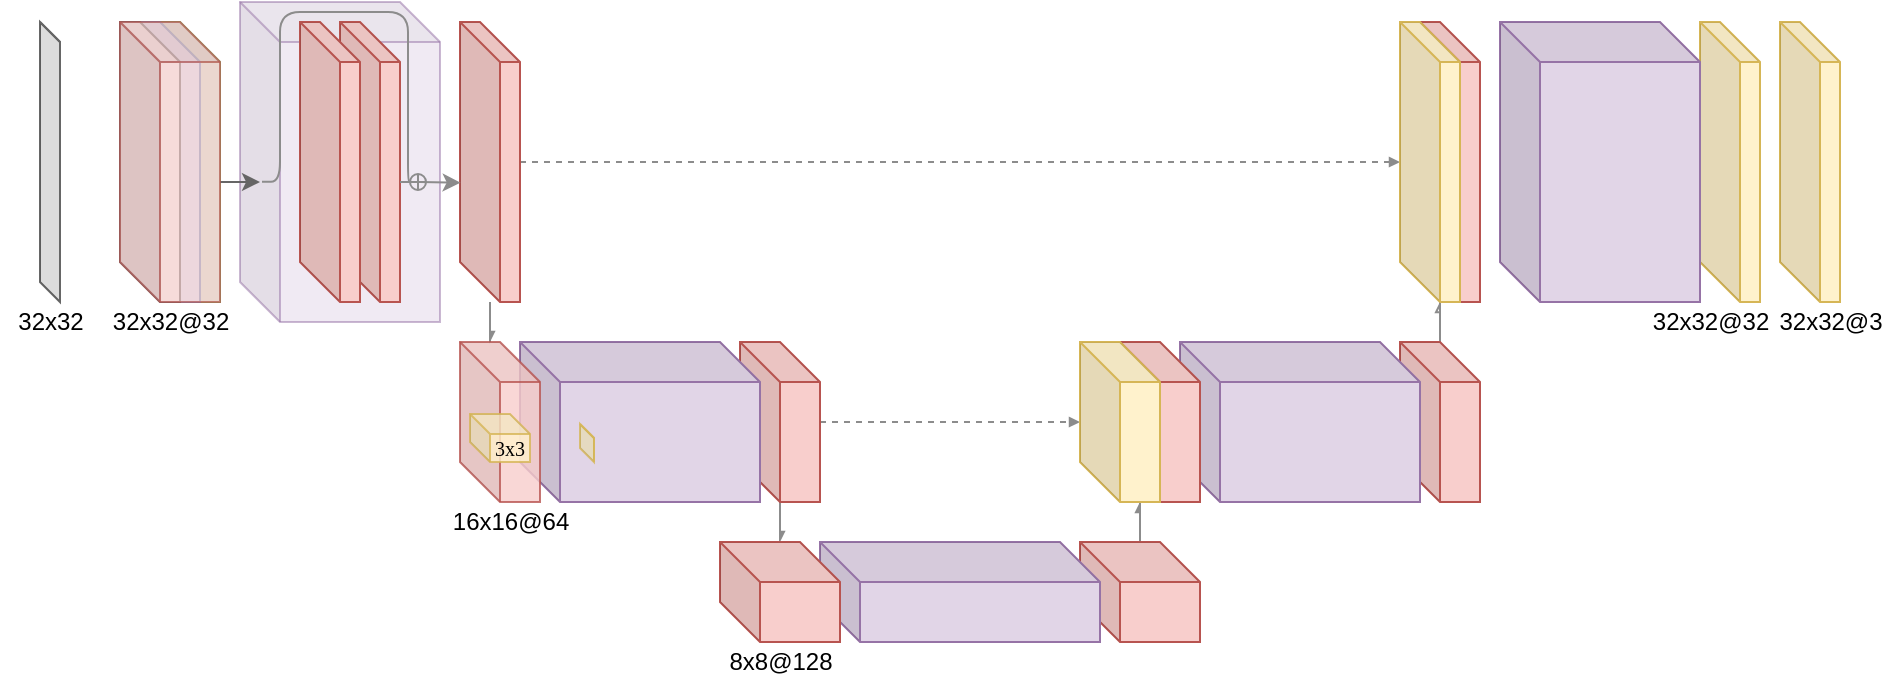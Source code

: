 <mxfile version="13.6.2" type="device"><diagram id="gJcMZvSkH_WW326hPX9X" name="Page-1"><mxGraphModel dx="2086" dy="806" grid="1" gridSize="10" guides="1" tooltips="1" connect="1" arrows="1" fold="1" page="1" pageScale="1" pageWidth="200" pageHeight="100" math="0" shadow="0"><root><mxCell id="0"/><mxCell id="1" parent="0"/><mxCell id="rLZDCHUevvAufpTHOWS7-1" value="" style="shape=cube;whiteSpace=wrap;html=1;boundedLbl=1;backgroundOutline=1;darkOpacity=0.05;darkOpacity2=0.1;fillColor=#fff2cc;strokeColor=#d6b656;" parent="1" vertex="1"><mxGeometry x="-110" y="10" width="30" height="140" as="geometry"/></mxCell><mxCell id="-BFmBuWlINoDY0WzC8Oa-70" style="edgeStyle=orthogonalEdgeStyle;rounded=0;orthogonalLoop=1;jettySize=auto;html=1;entryX=0;entryY=0;entryDx=20;entryDy=140;entryPerimeter=0;endArrow=async;endFill=0;endSize=3;strokeColor=#8C8C8C;" parent="1" source="-BFmBuWlINoDY0WzC8Oa-33" target="-BFmBuWlINoDY0WzC8Oa-56" edge="1"><mxGeometry relative="1" as="geometry"/></mxCell><mxCell id="-BFmBuWlINoDY0WzC8Oa-33" value="" style="shape=cube;whiteSpace=wrap;html=1;boundedLbl=1;backgroundOutline=1;darkOpacity=0.05;darkOpacity2=0.1;fillColor=#f8cecc;strokeColor=#b85450;" parent="1" vertex="1"><mxGeometry x="-300" y="170" width="40" height="80" as="geometry"/></mxCell><mxCell id="-BFmBuWlINoDY0WzC8Oa-34" value="" style="shape=cube;whiteSpace=wrap;html=1;boundedLbl=1;backgroundOutline=1;darkOpacity=0.05;darkOpacity2=0.1;fillColor=#e1d5e7;strokeColor=#9673a6;" parent="1" vertex="1"><mxGeometry x="-410" y="170" width="120" height="80" as="geometry"/></mxCell><mxCell id="-BFmBuWlINoDY0WzC8Oa-50" value="" style="shape=cube;whiteSpace=wrap;html=1;boundedLbl=1;backgroundOutline=1;darkOpacity=0.05;darkOpacity2=0.1;fillColor=#f8cecc;strokeColor=#b85450;" parent="1" vertex="1"><mxGeometry x="-440" y="170" width="40" height="80" as="geometry"/></mxCell><mxCell id="-BFmBuWlINoDY0WzC8Oa-27" value="" style="shape=cube;whiteSpace=wrap;html=1;boundedLbl=1;backgroundOutline=1;darkOpacity=0.05;darkOpacity2=0.1;strokeColor=#9673a6;fillColor=#e1d5e7;opacity=50;" parent="1" vertex="1"><mxGeometry x="-880" width="100" height="160" as="geometry"/></mxCell><mxCell id="-BFmBuWlINoDY0WzC8Oa-39" style="edgeStyle=orthogonalEdgeStyle;rounded=0;orthogonalLoop=1;jettySize=auto;html=1;endArrow=block;endFill=1;strokeColor=#8C8C8C;dashed=1;endSize=3;" parent="1" source="-BFmBuWlINoDY0WzC8Oa-4" target="-BFmBuWlINoDY0WzC8Oa-35" edge="1"><mxGeometry relative="1" as="geometry"/></mxCell><mxCell id="-BFmBuWlINoDY0WzC8Oa-61" style="edgeStyle=orthogonalEdgeStyle;rounded=0;orthogonalLoop=1;jettySize=auto;html=1;entryX=0.507;entryY=-0.009;entryDx=0;entryDy=0;entryPerimeter=0;endArrow=async;endFill=1;endSize=3;strokeColor=#8C8C8C;" parent="1" source="-BFmBuWlINoDY0WzC8Oa-4" target="-BFmBuWlINoDY0WzC8Oa-9" edge="1"><mxGeometry relative="1" as="geometry"/></mxCell><mxCell id="-BFmBuWlINoDY0WzC8Oa-4" value="" style="shape=cube;whiteSpace=wrap;html=1;boundedLbl=1;backgroundOutline=1;darkOpacity=0.05;darkOpacity2=0.1;fillColor=#f8cecc;strokeColor=#b85450;" parent="1" vertex="1"><mxGeometry x="-630" y="170" width="40" height="80" as="geometry"/></mxCell><mxCell id="-BFmBuWlINoDY0WzC8Oa-5" value="" style="shape=cube;whiteSpace=wrap;html=1;boundedLbl=1;backgroundOutline=1;darkOpacity=0.05;darkOpacity2=0.1;fillColor=#e1d5e7;strokeColor=#9673a6;" parent="1" vertex="1"><mxGeometry x="-740" y="170" width="120" height="80" as="geometry"/></mxCell><mxCell id="-BFmBuWlINoDY0WzC8Oa-60" style="edgeStyle=orthogonalEdgeStyle;rounded=0;orthogonalLoop=1;jettySize=auto;html=1;entryX=0;entryY=0;entryDx=30;entryDy=80;entryPerimeter=0;endArrow=async;endFill=1;endSize=3;strokeColor=#8C8C8C;" parent="1" source="-BFmBuWlINoDY0WzC8Oa-7" target="-BFmBuWlINoDY0WzC8Oa-35" edge="1"><mxGeometry relative="1" as="geometry"/></mxCell><mxCell id="-BFmBuWlINoDY0WzC8Oa-7" value="" style="shape=cube;whiteSpace=wrap;html=1;boundedLbl=1;backgroundOutline=1;darkOpacity=0.05;darkOpacity2=0.1;fillColor=#f8cecc;strokeColor=#b85450;" parent="1" vertex="1"><mxGeometry x="-460" y="270" width="60" height="50" as="geometry"/></mxCell><mxCell id="-BFmBuWlINoDY0WzC8Oa-8" value="" style="shape=cube;whiteSpace=wrap;html=1;boundedLbl=1;backgroundOutline=1;darkOpacity=0.05;darkOpacity2=0.1;fillColor=#e1d5e7;strokeColor=#9673a6;" parent="1" vertex="1"><mxGeometry x="-590" y="270" width="140" height="50" as="geometry"/></mxCell><mxCell id="-BFmBuWlINoDY0WzC8Oa-9" value="" style="shape=cube;whiteSpace=wrap;html=1;boundedLbl=1;backgroundOutline=1;darkOpacity=0.05;darkOpacity2=0.1;fillColor=#f8cecc;strokeColor=#b85450;" parent="1" vertex="1"><mxGeometry x="-640" y="270" width="60" height="50" as="geometry"/></mxCell><mxCell id="-BFmBuWlINoDY0WzC8Oa-23" value="" style="shape=cube;whiteSpace=wrap;html=1;boundedLbl=1;backgroundOutline=1;darkOpacity=0.05;darkOpacity2=0.1;fillColor=#f8cecc;strokeColor=#b85450;" parent="1" vertex="1"><mxGeometry x="-830" y="10" width="30" height="140" as="geometry"/></mxCell><mxCell id="-BFmBuWlINoDY0WzC8Oa-63" style="edgeStyle=orthogonalEdgeStyle;rounded=0;orthogonalLoop=1;jettySize=auto;html=1;entryX=0.375;entryY=0;entryDx=0;entryDy=0;entryPerimeter=0;endArrow=async;endFill=1;endSize=3;strokeColor=#8C8C8C;" parent="1" source="-BFmBuWlINoDY0WzC8Oa-31" target="-BFmBuWlINoDY0WzC8Oa-6" edge="1"><mxGeometry relative="1" as="geometry"/></mxCell><mxCell id="-BFmBuWlINoDY0WzC8Oa-66" style="edgeStyle=orthogonalEdgeStyle;rounded=0;orthogonalLoop=1;jettySize=auto;html=1;endArrow=block;endFill=1;endSize=3;strokeColor=#8C8C8C;dashed=1;" parent="1" source="-BFmBuWlINoDY0WzC8Oa-31" target="-BFmBuWlINoDY0WzC8Oa-56" edge="1"><mxGeometry relative="1" as="geometry"/></mxCell><mxCell id="-BFmBuWlINoDY0WzC8Oa-31" value="" style="shape=cube;whiteSpace=wrap;html=1;boundedLbl=1;backgroundOutline=1;darkOpacity=0.05;darkOpacity2=0.1;fillColor=#f8cecc;strokeColor=#b85450;" parent="1" vertex="1"><mxGeometry x="-770" y="10" width="30" height="140" as="geometry"/></mxCell><mxCell id="-BFmBuWlINoDY0WzC8Oa-35" value="" style="shape=cube;whiteSpace=wrap;html=1;boundedLbl=1;backgroundOutline=1;darkOpacity=0.05;darkOpacity2=0.1;fillColor=#fff2cc;strokeColor=#d6b656;" parent="1" vertex="1"><mxGeometry x="-460" y="170" width="40" height="80" as="geometry"/></mxCell><mxCell id="-BFmBuWlINoDY0WzC8Oa-3" value="" style="shape=cube;whiteSpace=wrap;html=1;boundedLbl=1;backgroundOutline=1;darkOpacity=0.05;darkOpacity2=0.1;fillColor=#f8cecc;strokeColor=#b85450;" parent="1" vertex="1"><mxGeometry x="-850" y="10" width="30" height="140" as="geometry"/></mxCell><mxCell id="-BFmBuWlINoDY0WzC8Oa-47" value="" style="endArrow=classic;html=1;strokeColor=#8C8C8C;entryX=0.011;entryY=0.574;entryDx=0;entryDy=0;entryPerimeter=0;" parent="1" target="-BFmBuWlINoDY0WzC8Oa-31" edge="1"><mxGeometry width="50" height="50" relative="1" as="geometry"><mxPoint x="-790" y="90" as="sourcePoint"/><mxPoint x="-720" y="100" as="targetPoint"/></mxGeometry></mxCell><mxCell id="-BFmBuWlINoDY0WzC8Oa-48" value="" style="endArrow=circlePlus;html=1;strokeColor=#8C8C8C;endFill=0;entryX=0;entryY=0;entryDx=94;entryDy=90;entryPerimeter=0;edgeStyle=orthogonalEdgeStyle;endSize=3;exitX=0.11;exitY=0.562;exitDx=0;exitDy=0;exitPerimeter=0;" parent="1" source="-BFmBuWlINoDY0WzC8Oa-27" target="-BFmBuWlINoDY0WzC8Oa-27" edge="1"><mxGeometry width="50" height="50" relative="1" as="geometry"><mxPoint x="-860" y="90" as="sourcePoint"/><mxPoint x="-790" y="90" as="targetPoint"/><Array as="points"><mxPoint x="-860" y="90"/><mxPoint x="-860" y="5"/><mxPoint x="-796" y="5"/><mxPoint x="-796" y="90"/></Array></mxGeometry></mxCell><mxCell id="-BFmBuWlINoDY0WzC8Oa-49" value="" style="endArrow=none;html=1;strokeColor=#8C8C8C;exitX=0;exitY=0;exitDx=30;exitDy=80;exitPerimeter=0;endFill=0;" parent="1" source="-BFmBuWlINoDY0WzC8Oa-23" edge="1"><mxGeometry width="50" height="50" relative="1" as="geometry"><mxPoint x="-800" y="120" as="sourcePoint"/><mxPoint x="-790" y="90" as="targetPoint"/></mxGeometry></mxCell><mxCell id="-BFmBuWlINoDY0WzC8Oa-53" value="" style="shape=cube;whiteSpace=wrap;html=1;boundedLbl=1;backgroundOutline=1;darkOpacity=0.05;darkOpacity2=0.1;fillColor=#fff2cc;strokeColor=#d6b656;" parent="1" vertex="1"><mxGeometry x="-150" y="10" width="30" height="140" as="geometry"/></mxCell><mxCell id="-BFmBuWlINoDY0WzC8Oa-54" value="" style="shape=cube;whiteSpace=wrap;html=1;boundedLbl=1;backgroundOutline=1;darkOpacity=0.05;darkOpacity2=0.1;fillColor=#e1d5e7;strokeColor=#9673a6;" parent="1" vertex="1"><mxGeometry x="-250" y="10" width="100" height="140" as="geometry"/></mxCell><mxCell id="-BFmBuWlINoDY0WzC8Oa-55" value="" style="shape=cube;whiteSpace=wrap;html=1;boundedLbl=1;backgroundOutline=1;darkOpacity=0.05;darkOpacity2=0.1;fillColor=#f8cecc;strokeColor=#b85450;" parent="1" vertex="1"><mxGeometry x="-290" y="10" width="30" height="140" as="geometry"/></mxCell><mxCell id="-BFmBuWlINoDY0WzC8Oa-56" value="" style="shape=cube;whiteSpace=wrap;html=1;boundedLbl=1;backgroundOutline=1;darkOpacity=0.05;darkOpacity2=0.1;fillColor=#fff2cc;strokeColor=#d6b656;" parent="1" vertex="1"><mxGeometry x="-300" y="10" width="30" height="140" as="geometry"/></mxCell><mxCell id="-BFmBuWlINoDY0WzC8Oa-21" value="" style="shape=cube;whiteSpace=wrap;html=1;boundedLbl=1;backgroundOutline=1;darkOpacity=0.05;darkOpacity2=0.1;fillColor=#d5e8d4;strokeColor=#82b366;" parent="1" vertex="1"><mxGeometry x="-920" y="10" width="30" height="140" as="geometry"/></mxCell><mxCell id="-BFmBuWlINoDY0WzC8Oa-20" value="" style="shape=cube;whiteSpace=wrap;html=1;boundedLbl=1;backgroundOutline=1;darkOpacity=0.05;darkOpacity2=0.1;fillColor=#dae8fc;strokeColor=#6c8ebf;" parent="1" vertex="1"><mxGeometry x="-930" y="10" width="30" height="140" as="geometry"/></mxCell><mxCell id="-BFmBuWlINoDY0WzC8Oa-1" value="" style="shape=cube;whiteSpace=wrap;html=1;boundedLbl=1;backgroundOutline=1;darkOpacity=0.05;darkOpacity2=0.1;strokeColor=#666666;fillColor=#f5f5f5;fontColor=#333333;" parent="1" vertex="1"><mxGeometry x="-940" y="10" width="30" height="140" as="geometry"/></mxCell><mxCell id="tDy617ed_69BIEzxVpR_-1" style="edgeStyle=orthogonalEdgeStyle;rounded=0;orthogonalLoop=1;jettySize=auto;html=1;fillColor=#f5f5f5;strokeColor=#666666;" parent="1" source="-BFmBuWlINoDY0WzC8Oa-22" edge="1"><mxGeometry relative="1" as="geometry"><mxPoint x="-870" y="90" as="targetPoint"/><Array as="points"><mxPoint x="-880" y="90"/><mxPoint x="-880" y="90"/></Array></mxGeometry></mxCell><mxCell id="-BFmBuWlINoDY0WzC8Oa-22" value="" style="shape=cube;whiteSpace=wrap;html=1;boundedLbl=1;backgroundOutline=1;darkOpacity=0.05;darkOpacity2=0.1;opacity=65;fillColor=#f8cecc;strokeColor=#b85450;" parent="1" vertex="1"><mxGeometry x="-940" y="10" width="50" height="140" as="geometry"/></mxCell><mxCell id="-BFmBuWlINoDY0WzC8Oa-71" value="" style="shape=cube;whiteSpace=wrap;html=1;boundedLbl=1;backgroundOutline=1;darkOpacity=0.05;darkOpacity2=0.1;strokeColor=#666666;fillColor=#f5f5f5;fontColor=#333333;" parent="1" vertex="1"><mxGeometry x="-980" y="10" width="10" height="140" as="geometry"/></mxCell><mxCell id="-BFmBuWlINoDY0WzC8Oa-6" value="" style="shape=cube;whiteSpace=wrap;html=1;boundedLbl=1;backgroundOutline=1;darkOpacity=0.05;darkOpacity2=0.1;fillColor=#f8cecc;strokeColor=#b85450;opacity=80;" parent="1" vertex="1"><mxGeometry x="-770" y="170" width="40" height="80" as="geometry"/></mxCell><mxCell id="-BFmBuWlINoDY0WzC8Oa-73" value="&lt;font face=&quot;Times New Roman&quot; style=&quot;font-size: 10px&quot;&gt;3x3&lt;/font&gt;" style="shape=cube;whiteSpace=wrap;html=1;boundedLbl=1;backgroundOutline=1;darkOpacity=0.05;darkOpacity2=0.1;strokeColor=#d6b656;fillColor=#fff2cc;opacity=80;size=10;" parent="1" vertex="1"><mxGeometry x="-765" y="206" width="30" height="24" as="geometry"/></mxCell><mxCell id="-BFmBuWlINoDY0WzC8Oa-74" value="" style="shape=cube;whiteSpace=wrap;html=1;boundedLbl=1;backgroundOutline=1;darkOpacity=0.05;darkOpacity2=0.1;strokeColor=#d6b656;opacity=80;fillColor=#fff2cc;" parent="1" vertex="1"><mxGeometry x="-710" y="211" width="7" height="19" as="geometry"/></mxCell><mxCell id="-BFmBuWlINoDY0WzC8Oa-75" value="32x32" style="text;html=1;align=center;verticalAlign=middle;resizable=0;points=[];autosize=1;" parent="1" vertex="1"><mxGeometry x="-1000" y="150" width="50" height="20" as="geometry"/></mxCell><mxCell id="-BFmBuWlINoDY0WzC8Oa-76" value="32x32@32" style="text;html=1;align=center;verticalAlign=middle;resizable=0;points=[];autosize=1;" parent="1" vertex="1"><mxGeometry x="-950" y="150" width="70" height="20" as="geometry"/></mxCell><mxCell id="-BFmBuWlINoDY0WzC8Oa-77" value="16x16@64" style="text;html=1;align=center;verticalAlign=middle;resizable=0;points=[];autosize=1;" parent="1" vertex="1"><mxGeometry x="-780" y="250" width="70" height="20" as="geometry"/></mxCell><mxCell id="-BFmBuWlINoDY0WzC8Oa-78" value="8x8@128" style="text;html=1;align=center;verticalAlign=middle;resizable=0;points=[];autosize=1;" parent="1" vertex="1"><mxGeometry x="-645" y="320" width="70" height="20" as="geometry"/></mxCell><mxCell id="rLZDCHUevvAufpTHOWS7-3" value="32x32@32" style="text;html=1;align=center;verticalAlign=middle;resizable=0;points=[];autosize=1;" parent="1" vertex="1"><mxGeometry x="-180" y="150" width="70" height="20" as="geometry"/></mxCell><mxCell id="rLZDCHUevvAufpTHOWS7-4" value="32x32@3" style="text;html=1;align=center;verticalAlign=middle;resizable=0;points=[];autosize=1;" parent="1" vertex="1"><mxGeometry x="-120" y="150" width="70" height="20" as="geometry"/></mxCell></root></mxGraphModel></diagram></mxfile>